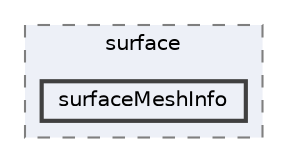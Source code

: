 digraph "applications/utilities/surface/surfaceMeshInfo"
{
 // LATEX_PDF_SIZE
  bgcolor="transparent";
  edge [fontname=Helvetica,fontsize=10,labelfontname=Helvetica,labelfontsize=10];
  node [fontname=Helvetica,fontsize=10,shape=box,height=0.2,width=0.4];
  compound=true
  subgraph clusterdir_f17de662d5fa06afbf0442aecb6ca0a0 {
    graph [ bgcolor="#edf0f7", pencolor="grey50", label="surface", fontname=Helvetica,fontsize=10 style="filled,dashed", URL="dir_f17de662d5fa06afbf0442aecb6ca0a0.html",tooltip=""]
  dir_4250d70341b4272cd95f3cf65a0d247f [label="surfaceMeshInfo", fillcolor="#edf0f7", color="grey25", style="filled,bold", URL="dir_4250d70341b4272cd95f3cf65a0d247f.html",tooltip=""];
  }
}
